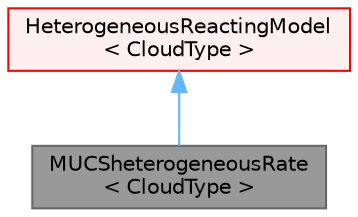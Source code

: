 digraph "MUCSheterogeneousRate&lt; CloudType &gt;"
{
 // LATEX_PDF_SIZE
  bgcolor="transparent";
  edge [fontname=Helvetica,fontsize=10,labelfontname=Helvetica,labelfontsize=10];
  node [fontname=Helvetica,fontsize=10,shape=box,height=0.2,width=0.4];
  Node1 [id="Node000001",label="MUCSheterogeneousRate\l\< CloudType \>",height=0.2,width=0.4,color="gray40", fillcolor="grey60", style="filled", fontcolor="black",tooltip="Heteregeneous noncatalytic reaction MUCS approach. Reference: D. Papanastassiou and G...."];
  Node2 -> Node1 [id="edge1_Node000001_Node000002",dir="back",color="steelblue1",style="solid",tooltip=" "];
  Node2 [id="Node000002",label="HeterogeneousReactingModel\l\< CloudType \>",height=0.2,width=0.4,color="red", fillcolor="#FFF0F0", style="filled",URL="$classFoam_1_1HeterogeneousReactingModel.html",tooltip="Base class for heterogeneous reacting models."];
}
